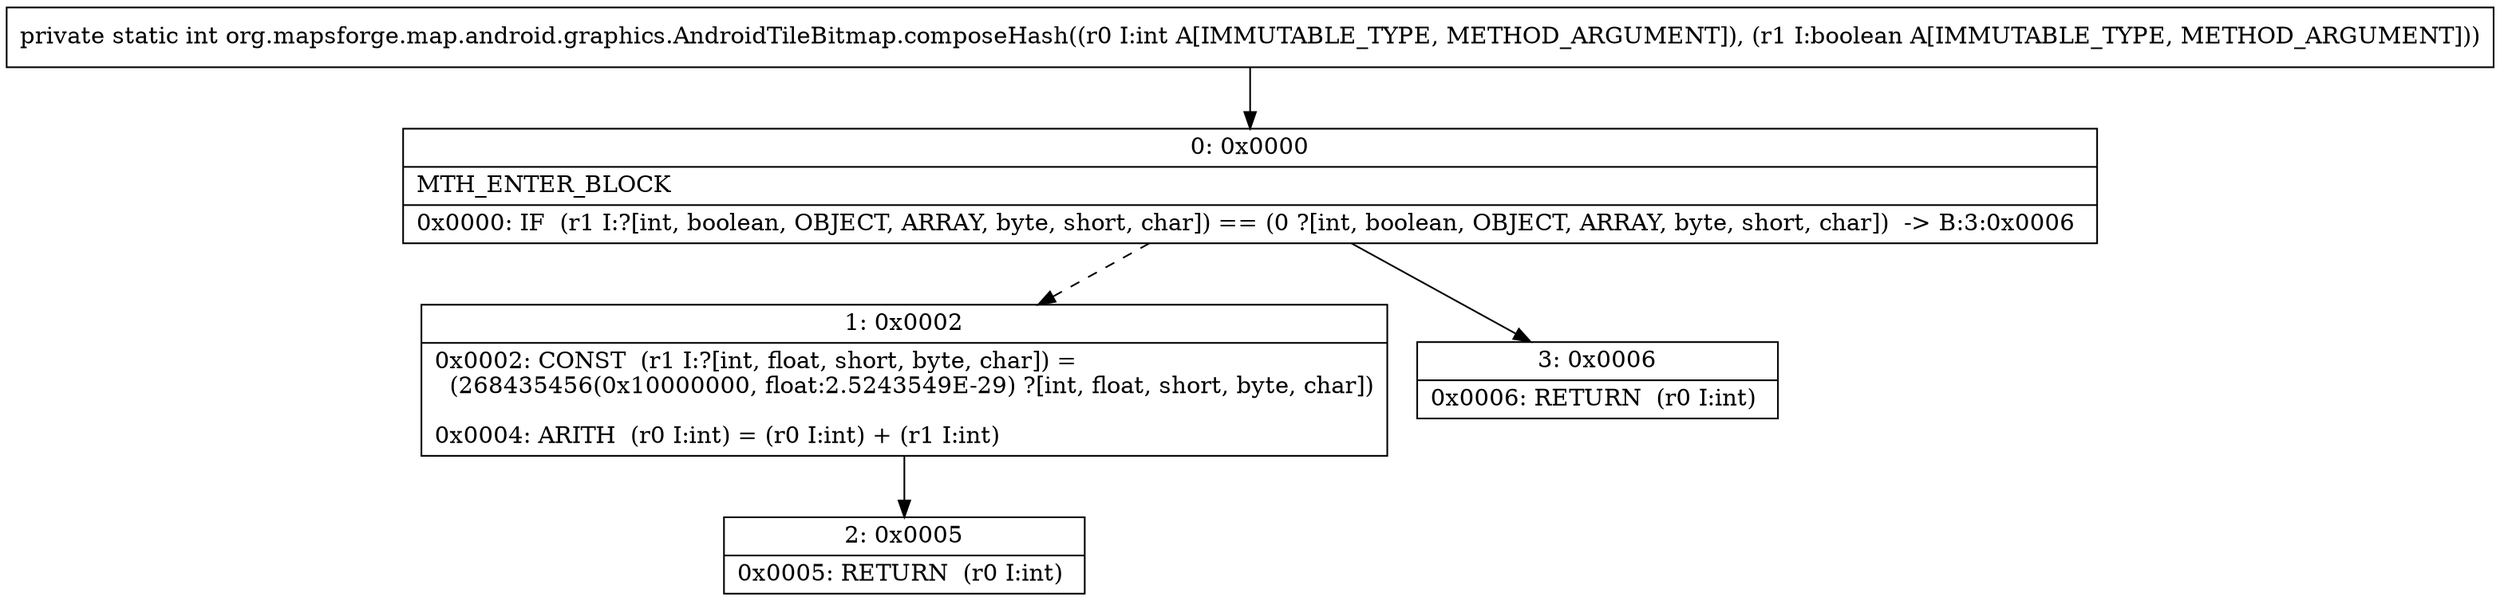 digraph "CFG fororg.mapsforge.map.android.graphics.AndroidTileBitmap.composeHash(IZ)I" {
Node_0 [shape=record,label="{0\:\ 0x0000|MTH_ENTER_BLOCK\l|0x0000: IF  (r1 I:?[int, boolean, OBJECT, ARRAY, byte, short, char]) == (0 ?[int, boolean, OBJECT, ARRAY, byte, short, char])  \-\> B:3:0x0006 \l}"];
Node_1 [shape=record,label="{1\:\ 0x0002|0x0002: CONST  (r1 I:?[int, float, short, byte, char]) = \l  (268435456(0x10000000, float:2.5243549E\-29) ?[int, float, short, byte, char])\l \l0x0004: ARITH  (r0 I:int) = (r0 I:int) + (r1 I:int) \l}"];
Node_2 [shape=record,label="{2\:\ 0x0005|0x0005: RETURN  (r0 I:int) \l}"];
Node_3 [shape=record,label="{3\:\ 0x0006|0x0006: RETURN  (r0 I:int) \l}"];
MethodNode[shape=record,label="{private static int org.mapsforge.map.android.graphics.AndroidTileBitmap.composeHash((r0 I:int A[IMMUTABLE_TYPE, METHOD_ARGUMENT]), (r1 I:boolean A[IMMUTABLE_TYPE, METHOD_ARGUMENT])) }"];
MethodNode -> Node_0;
Node_0 -> Node_1[style=dashed];
Node_0 -> Node_3;
Node_1 -> Node_2;
}

